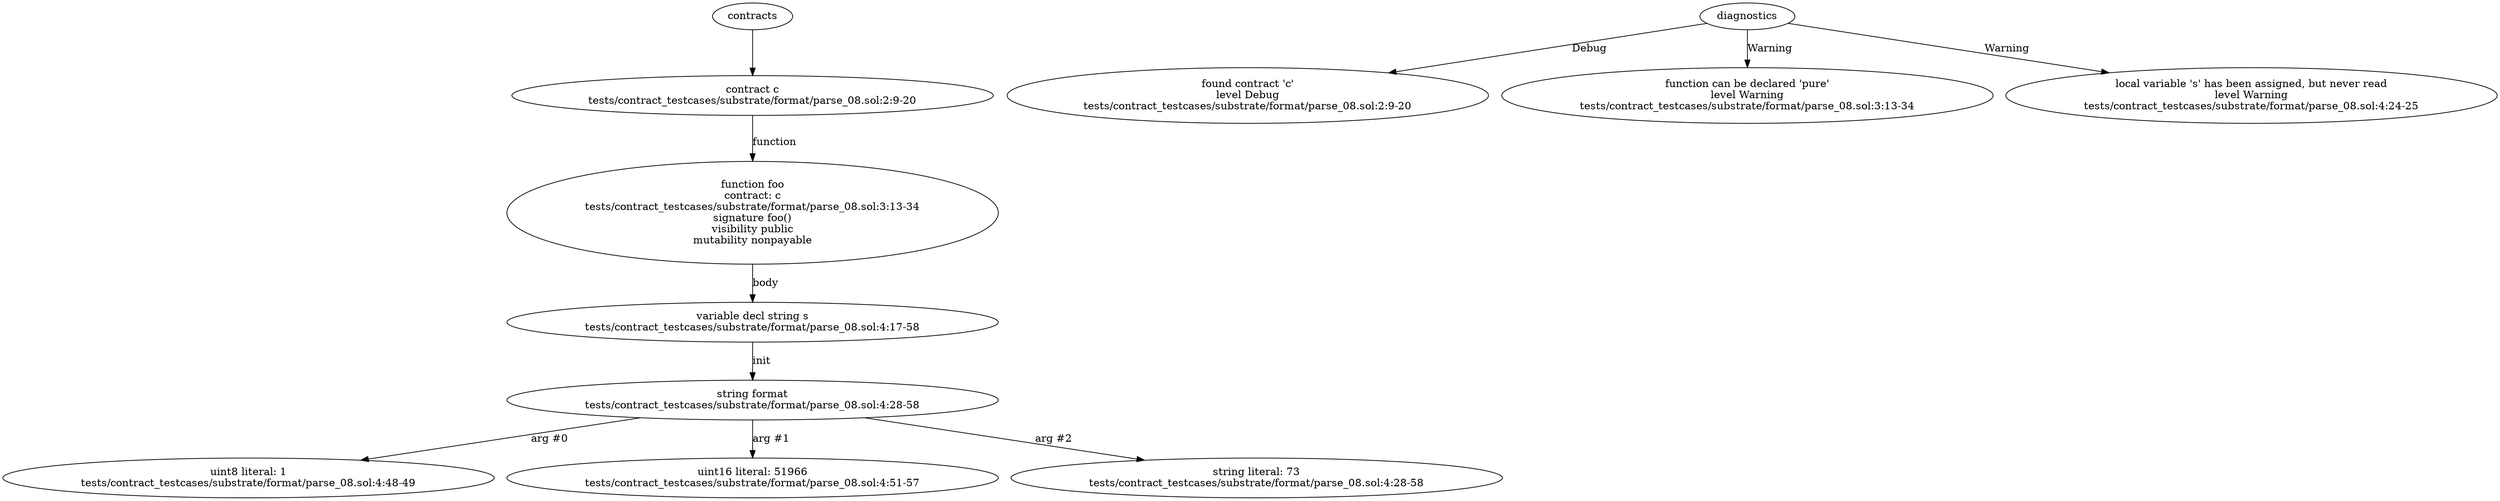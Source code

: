 strict digraph "tests/contract_testcases/substrate/format/parse_08.sol" {
	contract [label="contract c\ntests/contract_testcases/substrate/format/parse_08.sol:2:9-20"]
	foo [label="function foo\ncontract: c\ntests/contract_testcases/substrate/format/parse_08.sol:3:13-34\nsignature foo()\nvisibility public\nmutability nonpayable"]
	var_decl [label="variable decl string s\ntests/contract_testcases/substrate/format/parse_08.sol:4:17-58"]
	string_format [label="string format\ntests/contract_testcases/substrate/format/parse_08.sol:4:28-58"]
	number_literal [label="uint8 literal: 1\ntests/contract_testcases/substrate/format/parse_08.sol:4:48-49"]
	number_literal_6 [label="uint16 literal: 51966\ntests/contract_testcases/substrate/format/parse_08.sol:4:51-57"]
	bytes_literal [label="string literal: 73\ntests/contract_testcases/substrate/format/parse_08.sol:4:28-58"]
	diagnostic [label="found contract 'c'\nlevel Debug\ntests/contract_testcases/substrate/format/parse_08.sol:2:9-20"]
	diagnostic_10 [label="function can be declared 'pure'\nlevel Warning\ntests/contract_testcases/substrate/format/parse_08.sol:3:13-34"]
	diagnostic_11 [label="local variable 's' has been assigned, but never read\nlevel Warning\ntests/contract_testcases/substrate/format/parse_08.sol:4:24-25"]
	contracts -> contract
	contract -> foo [label="function"]
	foo -> var_decl [label="body"]
	var_decl -> string_format [label="init"]
	string_format -> number_literal [label="arg #0"]
	string_format -> number_literal_6 [label="arg #1"]
	string_format -> bytes_literal [label="arg #2"]
	diagnostics -> diagnostic [label="Debug"]
	diagnostics -> diagnostic_10 [label="Warning"]
	diagnostics -> diagnostic_11 [label="Warning"]
}
